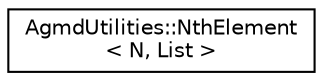 digraph "Graphical Class Hierarchy"
{
  edge [fontname="Helvetica",fontsize="10",labelfontname="Helvetica",labelfontsize="10"];
  node [fontname="Helvetica",fontsize="10",shape=record];
  rankdir="LR";
  Node1 [label="AgmdUtilities::NthElement\l\< N, List \>",height=0.2,width=0.4,color="black", fillcolor="white", style="filled",URL="$struct_agmd_utilities_1_1_nth_element.html"];
}
